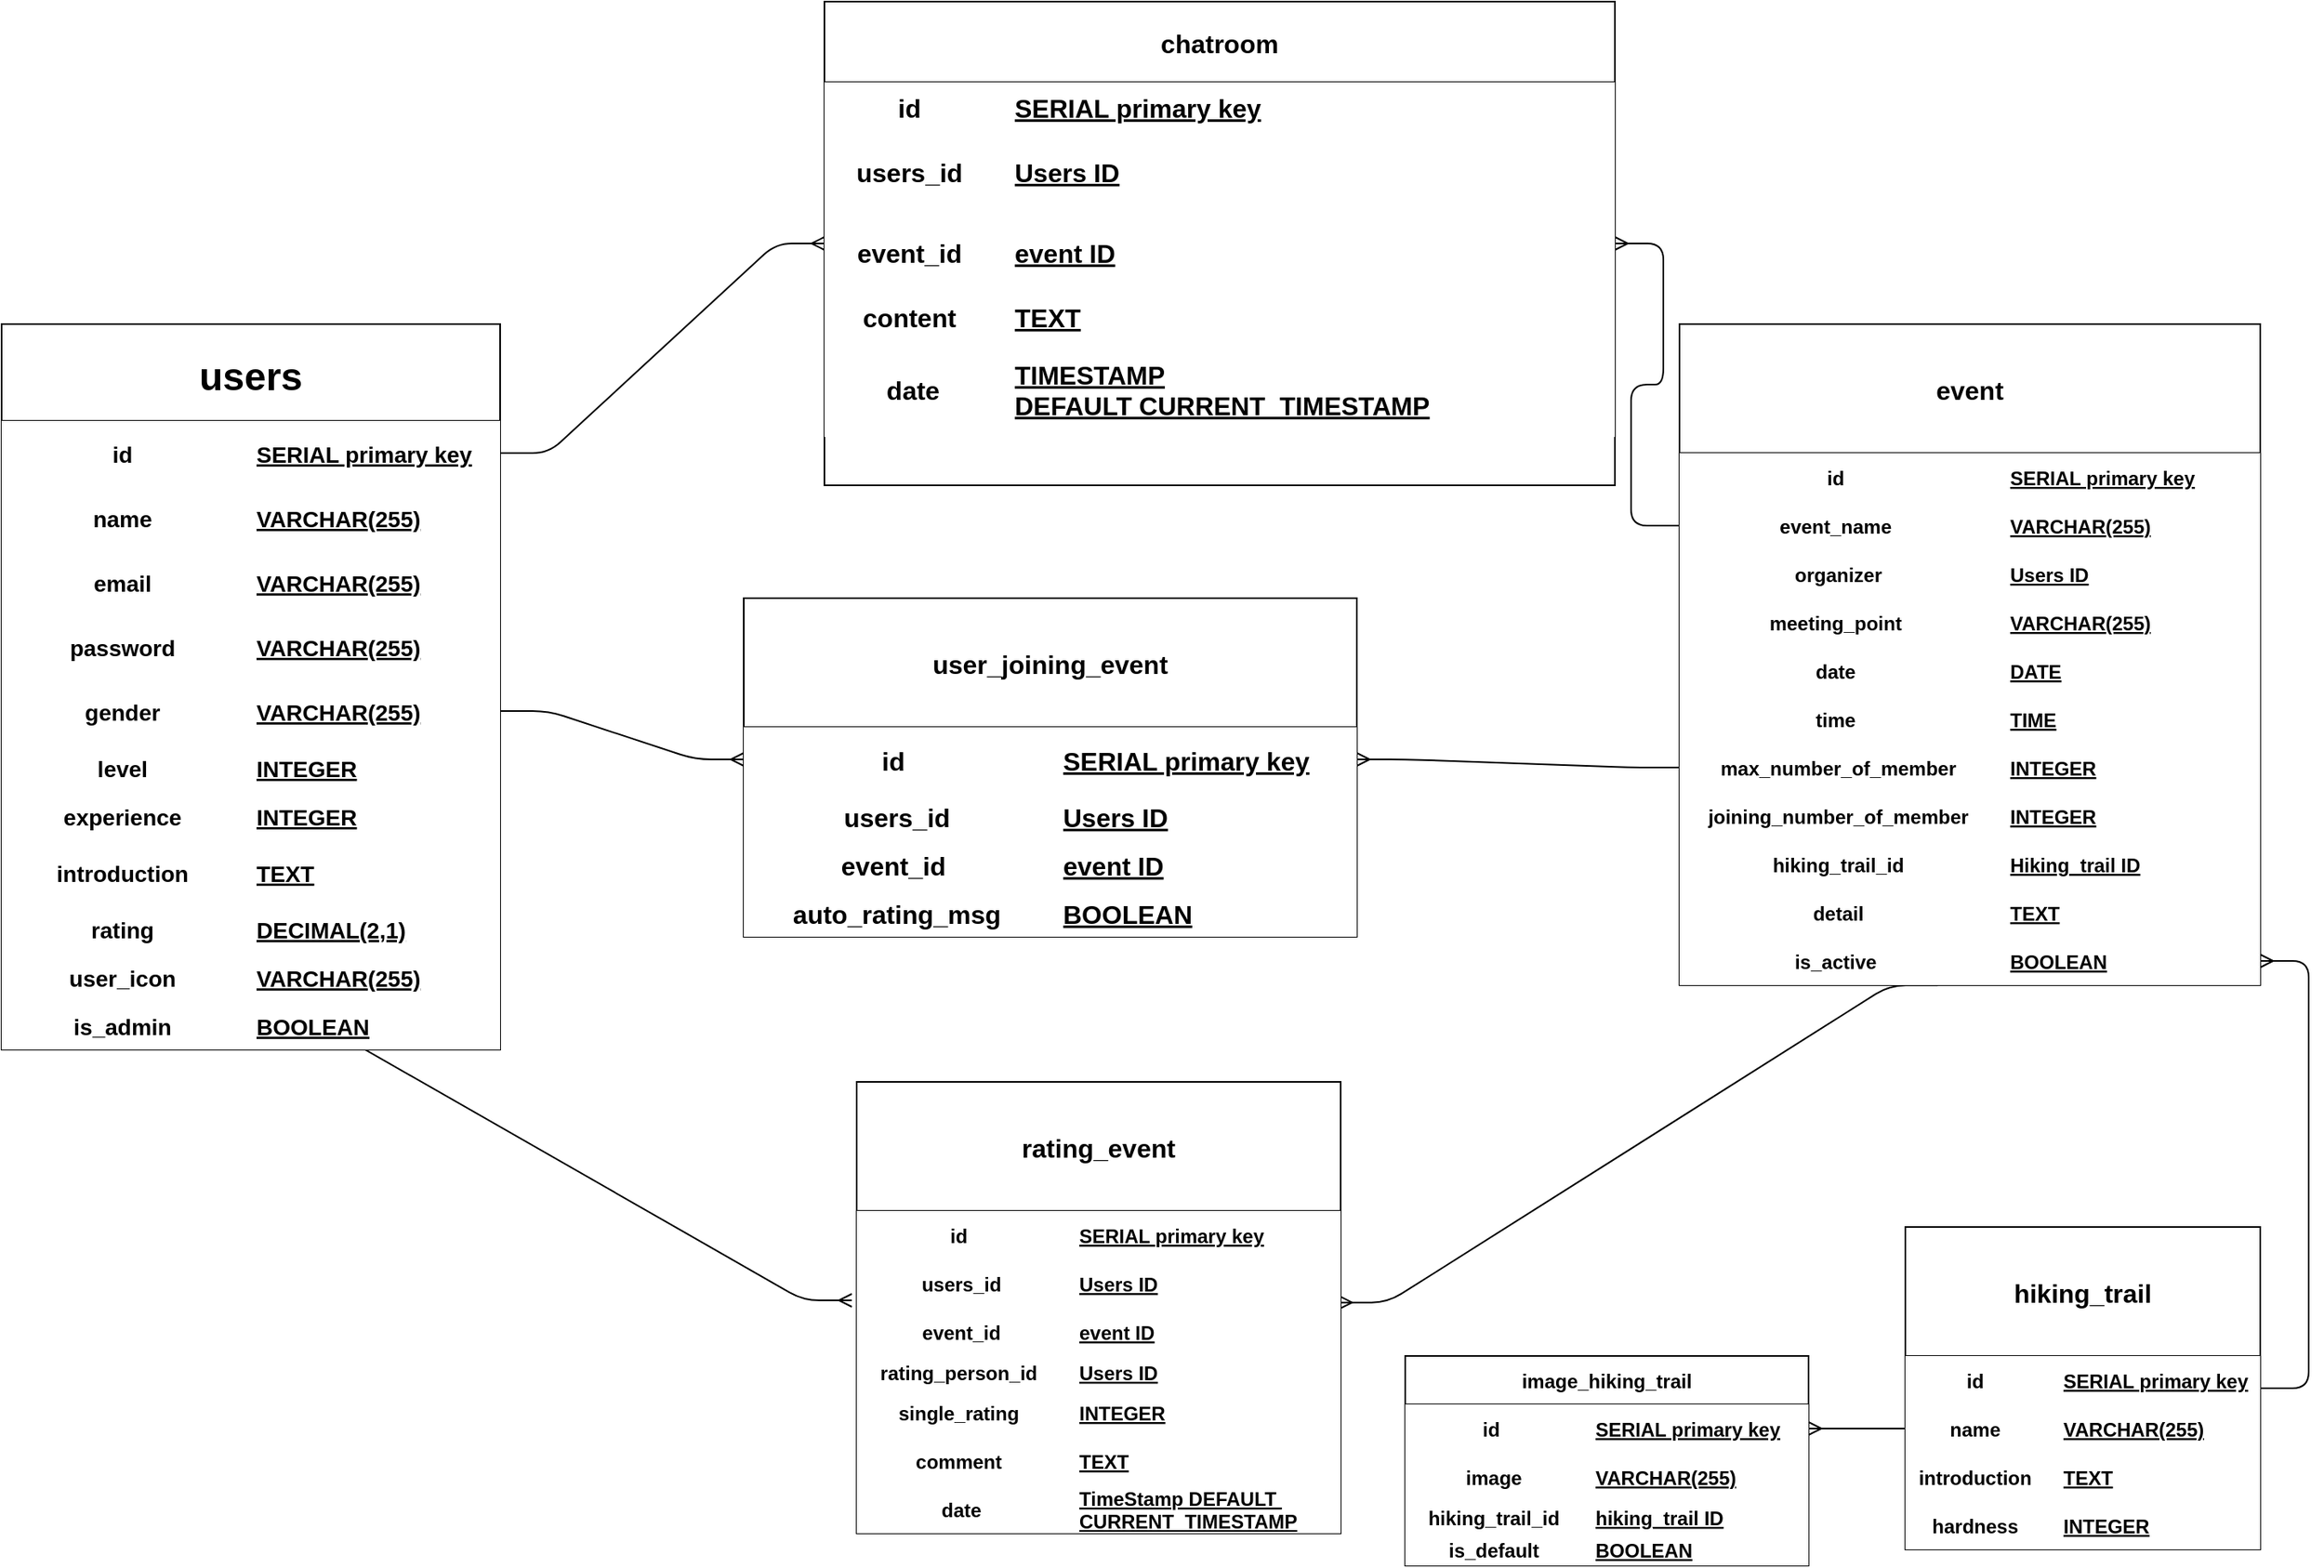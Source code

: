 <mxfile version="14.2.7" type="device"><diagram id="65VvHo6--kCIn4KXoi39" name="Page-1"><mxGraphModel dx="1865" dy="1717" grid="1" gridSize="10" guides="1" tooltips="1" connect="1" arrows="1" fold="1" page="1" pageScale="1" pageWidth="827" pageHeight="1169" math="0" shadow="0"><root><mxCell id="0"/><mxCell id="1" parent="0"/><mxCell id="d0yQMke6JM1EVP33kVht-113" value="" style="edgeStyle=entityRelationEdgeStyle;fontSize=12;html=1;endArrow=ERmany;entryX=0;entryY=0.5;entryDx=0;entryDy=0;" parent="1" source="-zenPWLFXA5SUry6Ur8m-55" target="-zenPWLFXA5SUry6Ur8m-111" edge="1"><mxGeometry width="100" height="100" relative="1" as="geometry"><mxPoint x="-160" y="-700" as="sourcePoint"/><mxPoint x="-130" y="-550" as="targetPoint"/></mxGeometry></mxCell><mxCell id="d0yQMke6JM1EVP33kVht-120" value="" style="edgeStyle=entityRelationEdgeStyle;fontSize=12;html=1;endArrow=ERmany;exitX=0;exitY=0.5;exitDx=0;exitDy=0;entryX=1;entryY=0.5;entryDx=0;entryDy=0;" parent="1" source="-zenPWLFXA5SUry6Ur8m-220" target="-zenPWLFXA5SUry6Ur8m-79" edge="1"><mxGeometry width="100" height="100" relative="1" as="geometry"><mxPoint x="310" y="-1010" as="sourcePoint"/><mxPoint x="370" y="-1010" as="targetPoint"/></mxGeometry></mxCell><mxCell id="d0yQMke6JM1EVP33kVht-121" value="" style="edgeStyle=entityRelationEdgeStyle;fontSize=12;html=1;endArrow=ERmany;entryX=0;entryY=0.5;entryDx=0;entryDy=0;" parent="1" source="-zenPWLFXA5SUry6Ur8m-19" target="-zenPWLFXA5SUry6Ur8m-79" edge="1"><mxGeometry width="100" height="100" relative="1" as="geometry"><mxPoint x="-180" y="-910" as="sourcePoint"/><mxPoint x="-230" y="-936" as="targetPoint"/></mxGeometry></mxCell><mxCell id="d0yQMke6JM1EVP33kVht-123" value="" style="edgeStyle=entityRelationEdgeStyle;fontSize=12;html=1;endArrow=ERmany;entryX=-0.01;entryY=0.85;entryDx=0;entryDy=0;entryPerimeter=0;exitX=0.474;exitY=1.067;exitDx=0;exitDy=0;exitPerimeter=0;" parent="1" source="-zenPWLFXA5SUry6Ur8m-40" target="-zenPWLFXA5SUry6Ur8m-158" edge="1"><mxGeometry width="100" height="100" relative="1" as="geometry"><mxPoint x="-388" y="-520" as="sourcePoint"/><mxPoint x="-380" y="-350" as="targetPoint"/></mxGeometry></mxCell><mxCell id="d0yQMke6JM1EVP33kVht-122" value="" style="edgeStyle=entityRelationEdgeStyle;fontSize=12;html=1;endArrow=ERmany;entryX=0.997;entryY=-0.106;entryDx=0;entryDy=0;entryPerimeter=0;exitX=0.445;exitY=1.003;exitDx=0;exitDy=0;exitPerimeter=0;" parent="1" source="-zenPWLFXA5SUry6Ur8m-241" target="-zenPWLFXA5SUry6Ur8m-161" edge="1"><mxGeometry width="100" height="100" relative="1" as="geometry"><mxPoint x="290" y="-450" as="sourcePoint"/><mxPoint x="440" y="-520" as="targetPoint"/></mxGeometry></mxCell><mxCell id="d0yQMke6JM1EVP33kVht-112" value="" style="edgeStyle=entityRelationEdgeStyle;fontSize=12;html=1;endArrow=ERmany;" parent="1" source="-zenPWLFXA5SUry6Ur8m-253" target="-zenPWLFXA5SUry6Ur8m-111" edge="1"><mxGeometry width="100" height="100" relative="1" as="geometry"><mxPoint x="304" y="-600" as="sourcePoint"/><mxPoint x="250" y="-685" as="targetPoint"/></mxGeometry></mxCell><mxCell id="-zenPWLFXA5SUry6Ur8m-18" value="users" style="shape=table;startSize=60;container=1;collapsible=1;childLayout=tableLayout;fixedRows=1;rowLines=0;fontStyle=1;align=center;resizeLast=1;gradientColor=none;fontSize=24;" parent="1" vertex="1"><mxGeometry x="-730" y="-890" width="309" height="450" as="geometry"/></mxCell><mxCell id="-zenPWLFXA5SUry6Ur8m-19" value="" style="shape=partialRectangle;collapsible=0;dropTarget=0;pointerEvents=0;top=0;left=0;bottom=0;right=0;points=[[0,0.5],[1,0.5]];portConstraint=eastwest;" parent="-zenPWLFXA5SUry6Ur8m-18" vertex="1"><mxGeometry y="60" width="309" height="40" as="geometry"/></mxCell><mxCell id="-zenPWLFXA5SUry6Ur8m-20" value="id" style="shape=partialRectangle;connectable=0;top=0;left=0;bottom=0;right=0;fontStyle=1;overflow=hidden;fontSize=14;" parent="-zenPWLFXA5SUry6Ur8m-19" vertex="1"><mxGeometry width="150.0" height="40" as="geometry"/></mxCell><mxCell id="-zenPWLFXA5SUry6Ur8m-21" value="SERIAL primary key" style="shape=partialRectangle;connectable=0;top=0;left=0;bottom=0;right=0;align=left;spacingLeft=6;fontStyle=5;overflow=hidden;fontSize=14;" parent="-zenPWLFXA5SUry6Ur8m-19" vertex="1"><mxGeometry x="150.0" width="159.0" height="40" as="geometry"/></mxCell><mxCell id="-zenPWLFXA5SUry6Ur8m-22" value="" style="shape=partialRectangle;collapsible=0;dropTarget=0;pointerEvents=0;top=0;left=0;bottom=1;right=0;points=[[0,0.5],[1,0.5]];portConstraint=eastwest;fontSize=14;" parent="-zenPWLFXA5SUry6Ur8m-18" vertex="1"><mxGeometry y="100" width="309" height="40" as="geometry"/></mxCell><mxCell id="-zenPWLFXA5SUry6Ur8m-23" value="name" style="shape=partialRectangle;connectable=0;top=0;left=0;bottom=0;right=0;fontStyle=1;overflow=hidden;fontSize=14;" parent="-zenPWLFXA5SUry6Ur8m-22" vertex="1"><mxGeometry width="150.0" height="40" as="geometry"/></mxCell><mxCell id="-zenPWLFXA5SUry6Ur8m-24" value="VARCHAR(255)" style="shape=partialRectangle;connectable=0;top=0;left=0;bottom=0;right=0;align=left;spacingLeft=6;fontStyle=5;overflow=hidden;fontSize=14;" parent="-zenPWLFXA5SUry6Ur8m-22" vertex="1"><mxGeometry x="150.0" width="159.0" height="40" as="geometry"/></mxCell><mxCell id="-zenPWLFXA5SUry6Ur8m-61" style="shape=partialRectangle;collapsible=0;dropTarget=0;pointerEvents=0;top=0;left=0;bottom=1;right=0;points=[[0,0.5],[1,0.5]];portConstraint=eastwest;fontSize=14;" parent="-zenPWLFXA5SUry6Ur8m-18" vertex="1"><mxGeometry y="140" width="309" height="40" as="geometry"/></mxCell><mxCell id="-zenPWLFXA5SUry6Ur8m-62" value="email" style="shape=partialRectangle;connectable=0;top=0;left=0;bottom=0;right=0;fontStyle=1;overflow=hidden;fontSize=14;" parent="-zenPWLFXA5SUry6Ur8m-61" vertex="1"><mxGeometry width="150.0" height="40" as="geometry"/></mxCell><mxCell id="-zenPWLFXA5SUry6Ur8m-63" value="VARCHAR(255)" style="shape=partialRectangle;connectable=0;top=0;left=0;bottom=0;right=0;align=left;spacingLeft=6;fontStyle=5;overflow=hidden;fontSize=14;" parent="-zenPWLFXA5SUry6Ur8m-61" vertex="1"><mxGeometry x="150.0" width="159.0" height="40" as="geometry"/></mxCell><mxCell id="-zenPWLFXA5SUry6Ur8m-58" style="shape=partialRectangle;collapsible=0;dropTarget=0;pointerEvents=0;top=0;left=0;bottom=1;right=0;points=[[0,0.5],[1,0.5]];portConstraint=eastwest;fontSize=14;" parent="-zenPWLFXA5SUry6Ur8m-18" vertex="1"><mxGeometry y="180" width="309" height="40" as="geometry"/></mxCell><mxCell id="-zenPWLFXA5SUry6Ur8m-59" value="password" style="shape=partialRectangle;connectable=0;top=0;left=0;bottom=0;right=0;fontStyle=1;overflow=hidden;fontSize=14;" parent="-zenPWLFXA5SUry6Ur8m-58" vertex="1"><mxGeometry width="150.0" height="40" as="geometry"/></mxCell><mxCell id="-zenPWLFXA5SUry6Ur8m-60" value="VARCHAR(255)" style="shape=partialRectangle;connectable=0;top=0;left=0;bottom=0;right=0;align=left;spacingLeft=6;fontStyle=5;overflow=hidden;fontSize=14;" parent="-zenPWLFXA5SUry6Ur8m-58" vertex="1"><mxGeometry x="150.0" width="159.0" height="40" as="geometry"/></mxCell><mxCell id="-zenPWLFXA5SUry6Ur8m-55" style="shape=partialRectangle;collapsible=0;dropTarget=0;pointerEvents=0;top=0;left=0;bottom=1;right=0;points=[[0,0.5],[1,0.5]];portConstraint=eastwest;fontSize=14;" parent="-zenPWLFXA5SUry6Ur8m-18" vertex="1"><mxGeometry y="220" width="309" height="40" as="geometry"/></mxCell><mxCell id="-zenPWLFXA5SUry6Ur8m-56" value="gender" style="shape=partialRectangle;connectable=0;top=0;left=0;bottom=0;right=0;fontStyle=1;overflow=hidden;fontSize=14;" parent="-zenPWLFXA5SUry6Ur8m-55" vertex="1"><mxGeometry width="150.0" height="40" as="geometry"/></mxCell><mxCell id="-zenPWLFXA5SUry6Ur8m-57" value="VARCHAR(255)" style="shape=partialRectangle;connectable=0;top=0;left=0;bottom=0;right=0;align=left;spacingLeft=6;fontStyle=5;overflow=hidden;fontSize=14;" parent="-zenPWLFXA5SUry6Ur8m-55" vertex="1"><mxGeometry x="150.0" width="159.0" height="40" as="geometry"/></mxCell><mxCell id="-zenPWLFXA5SUry6Ur8m-52" style="shape=partialRectangle;collapsible=0;dropTarget=0;pointerEvents=0;top=0;left=0;bottom=1;right=0;points=[[0,0.5],[1,0.5]];portConstraint=eastwest;fontSize=14;" parent="-zenPWLFXA5SUry6Ur8m-18" vertex="1"><mxGeometry y="260" width="309" height="30" as="geometry"/></mxCell><mxCell id="-zenPWLFXA5SUry6Ur8m-53" value="level" style="shape=partialRectangle;connectable=0;top=0;left=0;bottom=0;right=0;fontStyle=1;overflow=hidden;fontSize=14;" parent="-zenPWLFXA5SUry6Ur8m-52" vertex="1"><mxGeometry width="150.0" height="30" as="geometry"/></mxCell><mxCell id="-zenPWLFXA5SUry6Ur8m-54" value="INTEGER" style="shape=partialRectangle;connectable=0;top=0;left=0;bottom=0;right=0;align=left;spacingLeft=6;fontStyle=5;overflow=hidden;fontSize=14;" parent="-zenPWLFXA5SUry6Ur8m-52" vertex="1"><mxGeometry x="150.0" width="159.0" height="30" as="geometry"/></mxCell><mxCell id="-zenPWLFXA5SUry6Ur8m-49" style="shape=partialRectangle;collapsible=0;dropTarget=0;pointerEvents=0;top=0;left=0;bottom=1;right=0;points=[[0,0.5],[1,0.5]];portConstraint=eastwest;fontSize=14;" parent="-zenPWLFXA5SUry6Ur8m-18" vertex="1"><mxGeometry y="290" width="309" height="30" as="geometry"/></mxCell><mxCell id="-zenPWLFXA5SUry6Ur8m-50" value="experience" style="shape=partialRectangle;connectable=0;top=0;left=0;bottom=0;right=0;fontStyle=1;overflow=hidden;fontSize=14;" parent="-zenPWLFXA5SUry6Ur8m-49" vertex="1"><mxGeometry width="150.0" height="30" as="geometry"/></mxCell><mxCell id="-zenPWLFXA5SUry6Ur8m-51" value="INTEGER" style="shape=partialRectangle;connectable=0;top=0;left=0;bottom=0;right=0;align=left;spacingLeft=6;fontStyle=5;overflow=hidden;fontSize=14;" parent="-zenPWLFXA5SUry6Ur8m-49" vertex="1"><mxGeometry x="150.0" width="159.0" height="30" as="geometry"/></mxCell><mxCell id="-zenPWLFXA5SUry6Ur8m-46" style="shape=partialRectangle;collapsible=0;dropTarget=0;pointerEvents=0;top=0;left=0;bottom=1;right=0;points=[[0,0.5],[1,0.5]];portConstraint=eastwest;fontSize=14;" parent="-zenPWLFXA5SUry6Ur8m-18" vertex="1"><mxGeometry y="320" width="309" height="40" as="geometry"/></mxCell><mxCell id="-zenPWLFXA5SUry6Ur8m-47" value="introduction" style="shape=partialRectangle;connectable=0;top=0;left=0;bottom=0;right=0;fontStyle=1;overflow=hidden;fontSize=14;" parent="-zenPWLFXA5SUry6Ur8m-46" vertex="1"><mxGeometry width="150.0" height="40" as="geometry"/></mxCell><mxCell id="-zenPWLFXA5SUry6Ur8m-48" value="TEXT" style="shape=partialRectangle;connectable=0;top=0;left=0;bottom=0;right=0;align=left;spacingLeft=6;fontStyle=5;overflow=hidden;fontSize=14;" parent="-zenPWLFXA5SUry6Ur8m-46" vertex="1"><mxGeometry x="150.0" width="159.0" height="40" as="geometry"/></mxCell><mxCell id="-zenPWLFXA5SUry6Ur8m-43" style="shape=partialRectangle;collapsible=0;dropTarget=0;pointerEvents=0;top=0;left=0;bottom=1;right=0;points=[[0,0.5],[1,0.5]];portConstraint=eastwest;fontSize=14;" parent="-zenPWLFXA5SUry6Ur8m-18" vertex="1"><mxGeometry y="360" width="309" height="30" as="geometry"/></mxCell><mxCell id="-zenPWLFXA5SUry6Ur8m-44" value="rating" style="shape=partialRectangle;connectable=0;top=0;left=0;bottom=0;right=0;fontStyle=1;overflow=hidden;fontSize=14;" parent="-zenPWLFXA5SUry6Ur8m-43" vertex="1"><mxGeometry width="150.0" height="30" as="geometry"/></mxCell><mxCell id="-zenPWLFXA5SUry6Ur8m-45" value="DECIMAL(2,1)" style="shape=partialRectangle;connectable=0;top=0;left=0;bottom=0;right=0;align=left;spacingLeft=6;fontStyle=5;overflow=hidden;fontSize=14;" parent="-zenPWLFXA5SUry6Ur8m-43" vertex="1"><mxGeometry x="150.0" width="159.0" height="30" as="geometry"/></mxCell><mxCell id="-zenPWLFXA5SUry6Ur8m-40" style="shape=partialRectangle;collapsible=0;dropTarget=0;pointerEvents=0;top=0;left=0;bottom=1;right=0;points=[[0,0.5],[1,0.5]];portConstraint=eastwest;fontSize=14;" parent="-zenPWLFXA5SUry6Ur8m-18" vertex="1"><mxGeometry y="390" width="309" height="30" as="geometry"/></mxCell><mxCell id="-zenPWLFXA5SUry6Ur8m-41" value="user_icon" style="shape=partialRectangle;connectable=0;top=0;left=0;bottom=0;right=0;fontStyle=1;overflow=hidden;fontSize=14;" parent="-zenPWLFXA5SUry6Ur8m-40" vertex="1"><mxGeometry width="150.0" height="30" as="geometry"/></mxCell><mxCell id="-zenPWLFXA5SUry6Ur8m-42" value="VARCHAR(255)" style="shape=partialRectangle;connectable=0;top=0;left=0;bottom=0;right=0;align=left;spacingLeft=6;fontStyle=5;overflow=hidden;fontSize=14;" parent="-zenPWLFXA5SUry6Ur8m-40" vertex="1"><mxGeometry x="150.0" width="159.0" height="30" as="geometry"/></mxCell><mxCell id="eT_A-ZNSrXcvtwhWR4jD-4" style="shape=partialRectangle;collapsible=0;dropTarget=0;pointerEvents=0;top=0;left=0;bottom=1;right=0;points=[[0,0.5],[1,0.5]];portConstraint=eastwest;fontSize=14;" parent="-zenPWLFXA5SUry6Ur8m-18" vertex="1"><mxGeometry y="420" width="309" height="30" as="geometry"/></mxCell><mxCell id="eT_A-ZNSrXcvtwhWR4jD-5" value="is_admin" style="shape=partialRectangle;connectable=0;top=0;left=0;bottom=0;right=0;fontStyle=1;overflow=hidden;fontSize=14;" parent="eT_A-ZNSrXcvtwhWR4jD-4" vertex="1"><mxGeometry width="150.0" height="30" as="geometry"/></mxCell><mxCell id="eT_A-ZNSrXcvtwhWR4jD-6" value="BOOLEAN" style="shape=partialRectangle;connectable=0;top=0;left=0;bottom=0;right=0;align=left;spacingLeft=6;fontStyle=5;overflow=hidden;fontSize=14;" parent="eT_A-ZNSrXcvtwhWR4jD-4" vertex="1"><mxGeometry x="150.0" width="159.0" height="30" as="geometry"/></mxCell><mxCell id="-zenPWLFXA5SUry6Ur8m-79" value="chatroom" style="shape=table;startSize=50;container=1;collapsible=1;childLayout=tableLayout;fixedRows=1;rowLines=0;fontStyle=1;align=center;resizeLast=1;strokeColor=#000000;gradientColor=none;fontSize=16;" parent="1" vertex="1"><mxGeometry x="-220" y="-1090" width="490" height="300" as="geometry"/></mxCell><mxCell id="-zenPWLFXA5SUry6Ur8m-80" value="" style="shape=partialRectangle;collapsible=0;dropTarget=0;pointerEvents=0;top=0;left=0;bottom=0;right=0;points=[[0,0.5],[1,0.5]];portConstraint=eastwest;fontSize=16;" parent="-zenPWLFXA5SUry6Ur8m-79" vertex="1"><mxGeometry y="50" width="490" height="30" as="geometry"/></mxCell><mxCell id="-zenPWLFXA5SUry6Ur8m-81" value="id " style="shape=partialRectangle;connectable=0;top=0;left=0;bottom=0;right=0;fontStyle=1;overflow=hidden;fontSize=16;" parent="-zenPWLFXA5SUry6Ur8m-80" vertex="1"><mxGeometry width="110" height="30" as="geometry"/></mxCell><mxCell id="-zenPWLFXA5SUry6Ur8m-82" value="SERIAL primary key" style="shape=partialRectangle;connectable=0;top=0;left=0;bottom=0;right=0;align=left;spacingLeft=6;fontStyle=5;overflow=hidden;fontSize=16;" parent="-zenPWLFXA5SUry6Ur8m-80" vertex="1"><mxGeometry x="110" width="380" height="30" as="geometry"/></mxCell><mxCell id="-zenPWLFXA5SUry6Ur8m-98" style="shape=partialRectangle;collapsible=0;dropTarget=0;pointerEvents=0;top=0;left=0;bottom=0;right=0;points=[[0,0.5],[1,0.5]];portConstraint=eastwest;fontSize=16;" parent="-zenPWLFXA5SUry6Ur8m-79" vertex="1"><mxGeometry y="80" width="490" height="50" as="geometry"/></mxCell><mxCell id="-zenPWLFXA5SUry6Ur8m-99" value="users_id " style="shape=partialRectangle;connectable=0;top=0;left=0;bottom=0;right=0;fontStyle=1;overflow=hidden;fontSize=16;" parent="-zenPWLFXA5SUry6Ur8m-98" vertex="1"><mxGeometry width="110" height="50" as="geometry"/></mxCell><mxCell id="-zenPWLFXA5SUry6Ur8m-100" value="Users ID" style="shape=partialRectangle;connectable=0;top=0;left=0;bottom=0;right=0;align=left;spacingLeft=6;fontStyle=5;overflow=hidden;fontSize=16;" parent="-zenPWLFXA5SUry6Ur8m-98" vertex="1"><mxGeometry x="110" width="380" height="50" as="geometry"/></mxCell><mxCell id="-zenPWLFXA5SUry6Ur8m-101" style="shape=partialRectangle;collapsible=0;dropTarget=0;pointerEvents=0;top=0;left=0;bottom=0;right=0;points=[[0,0.5],[1,0.5]];portConstraint=eastwest;fontSize=16;" parent="-zenPWLFXA5SUry6Ur8m-79" vertex="1"><mxGeometry y="130" width="490" height="50" as="geometry"/></mxCell><mxCell id="-zenPWLFXA5SUry6Ur8m-102" value="event_id " style="shape=partialRectangle;connectable=0;top=0;left=0;bottom=0;right=0;fontStyle=1;overflow=hidden;fontSize=16;" parent="-zenPWLFXA5SUry6Ur8m-101" vertex="1"><mxGeometry width="110" height="50" as="geometry"/></mxCell><mxCell id="-zenPWLFXA5SUry6Ur8m-103" value="event ID" style="shape=partialRectangle;connectable=0;top=0;left=0;bottom=0;right=0;align=left;spacingLeft=6;fontStyle=5;overflow=hidden;fontSize=16;" parent="-zenPWLFXA5SUry6Ur8m-101" vertex="1"><mxGeometry x="110" width="380" height="50" as="geometry"/></mxCell><mxCell id="-zenPWLFXA5SUry6Ur8m-104" style="shape=partialRectangle;collapsible=0;dropTarget=0;pointerEvents=0;top=0;left=0;bottom=0;right=0;points=[[0,0.5],[1,0.5]];portConstraint=eastwest;fontSize=16;" parent="-zenPWLFXA5SUry6Ur8m-79" vertex="1"><mxGeometry y="180" width="490" height="30" as="geometry"/></mxCell><mxCell id="-zenPWLFXA5SUry6Ur8m-105" value="content " style="shape=partialRectangle;connectable=0;top=0;left=0;bottom=0;right=0;fontStyle=1;overflow=hidden;fontSize=16;" parent="-zenPWLFXA5SUry6Ur8m-104" vertex="1"><mxGeometry width="110" height="30" as="geometry"/></mxCell><mxCell id="-zenPWLFXA5SUry6Ur8m-106" value="TEXT" style="shape=partialRectangle;connectable=0;top=0;left=0;bottom=0;right=0;align=left;spacingLeft=6;fontStyle=5;overflow=hidden;fontSize=16;" parent="-zenPWLFXA5SUry6Ur8m-104" vertex="1"><mxGeometry x="110" width="380" height="30" as="geometry"/></mxCell><mxCell id="nOAawaIUxMEA13WSfEcB-1" style="shape=partialRectangle;collapsible=0;dropTarget=0;pointerEvents=0;top=0;left=0;bottom=0;right=0;points=[[0,0.5],[1,0.5]];portConstraint=eastwest;fontSize=16;" vertex="1" parent="-zenPWLFXA5SUry6Ur8m-79"><mxGeometry y="210" width="490" height="60" as="geometry"/></mxCell><mxCell id="nOAawaIUxMEA13WSfEcB-2" value="date" style="shape=partialRectangle;connectable=0;top=0;left=0;bottom=0;right=0;fontStyle=1;overflow=hidden;fontSize=16;" vertex="1" parent="nOAawaIUxMEA13WSfEcB-1"><mxGeometry width="110" height="60" as="geometry"/></mxCell><mxCell id="nOAawaIUxMEA13WSfEcB-3" value="TIMESTAMP &#10;DEFAULT CURRENT_TIMESTAMP" style="shape=partialRectangle;connectable=0;top=0;left=0;bottom=0;right=0;align=left;spacingLeft=6;fontStyle=5;overflow=hidden;fontSize=16;" vertex="1" parent="nOAawaIUxMEA13WSfEcB-1"><mxGeometry x="110" width="380" height="60" as="geometry"/></mxCell><mxCell id="-zenPWLFXA5SUry6Ur8m-110" value="user_joining_event" style="shape=table;startSize=80;container=1;collapsible=1;childLayout=tableLayout;fixedRows=1;rowLines=0;fontStyle=1;align=center;resizeLast=1;strokeColor=#000000;gradientColor=none;fontSize=16;" parent="1" vertex="1"><mxGeometry x="-270" y="-720" width="380" height="210" as="geometry"/></mxCell><mxCell id="-zenPWLFXA5SUry6Ur8m-111" value="" style="shape=partialRectangle;collapsible=0;dropTarget=0;pointerEvents=0;top=0;left=0;bottom=0;right=0;points=[[0,0.5],[1,0.5]];portConstraint=eastwest;fontSize=16;" parent="-zenPWLFXA5SUry6Ur8m-110" vertex="1"><mxGeometry y="80" width="380" height="40" as="geometry"/></mxCell><mxCell id="-zenPWLFXA5SUry6Ur8m-112" value="id " style="shape=partialRectangle;connectable=0;top=0;left=0;bottom=0;right=0;fontStyle=1;overflow=hidden;fontSize=16;" parent="-zenPWLFXA5SUry6Ur8m-111" vertex="1"><mxGeometry width="190" height="40" as="geometry"/></mxCell><mxCell id="-zenPWLFXA5SUry6Ur8m-113" value="SERIAL primary key" style="shape=partialRectangle;connectable=0;top=0;left=0;bottom=0;right=0;align=left;spacingLeft=6;fontStyle=5;overflow=hidden;fontSize=16;" parent="-zenPWLFXA5SUry6Ur8m-111" vertex="1"><mxGeometry x="190" width="190" height="40" as="geometry"/></mxCell><mxCell id="-zenPWLFXA5SUry6Ur8m-129" style="shape=partialRectangle;collapsible=0;dropTarget=0;pointerEvents=0;top=0;left=0;bottom=0;right=0;points=[[0,0.5],[1,0.5]];portConstraint=eastwest;fontSize=16;" parent="-zenPWLFXA5SUry6Ur8m-110" vertex="1"><mxGeometry y="120" width="380" height="30" as="geometry"/></mxCell><mxCell id="-zenPWLFXA5SUry6Ur8m-130" value="users_id" style="shape=partialRectangle;connectable=0;top=0;left=0;bottom=0;right=0;fontStyle=1;overflow=hidden;fontSize=16;" parent="-zenPWLFXA5SUry6Ur8m-129" vertex="1"><mxGeometry width="190" height="30" as="geometry"/></mxCell><mxCell id="-zenPWLFXA5SUry6Ur8m-131" value="Users ID" style="shape=partialRectangle;connectable=0;top=0;left=0;bottom=0;right=0;align=left;spacingLeft=6;fontStyle=5;overflow=hidden;fontSize=16;" parent="-zenPWLFXA5SUry6Ur8m-129" vertex="1"><mxGeometry x="190" width="190" height="30" as="geometry"/></mxCell><mxCell id="-zenPWLFXA5SUry6Ur8m-132" style="shape=partialRectangle;collapsible=0;dropTarget=0;pointerEvents=0;top=0;left=0;bottom=0;right=0;points=[[0,0.5],[1,0.5]];portConstraint=eastwest;fontSize=16;" parent="-zenPWLFXA5SUry6Ur8m-110" vertex="1"><mxGeometry y="150" width="380" height="30" as="geometry"/></mxCell><mxCell id="-zenPWLFXA5SUry6Ur8m-133" value="event_id " style="shape=partialRectangle;connectable=0;top=0;left=0;bottom=0;right=0;fontStyle=1;overflow=hidden;fontSize=16;" parent="-zenPWLFXA5SUry6Ur8m-132" vertex="1"><mxGeometry width="190" height="30" as="geometry"/></mxCell><mxCell id="-zenPWLFXA5SUry6Ur8m-134" value="event ID" style="shape=partialRectangle;connectable=0;top=0;left=0;bottom=0;right=0;align=left;spacingLeft=6;fontStyle=5;overflow=hidden;fontSize=16;" parent="-zenPWLFXA5SUry6Ur8m-132" vertex="1"><mxGeometry x="190" width="190" height="30" as="geometry"/></mxCell><mxCell id="W8MikCeuZX580ekkMF8j-58" style="shape=partialRectangle;collapsible=0;dropTarget=0;pointerEvents=0;top=0;left=0;bottom=0;right=0;points=[[0,0.5],[1,0.5]];portConstraint=eastwest;fontSize=16;" parent="-zenPWLFXA5SUry6Ur8m-110" vertex="1"><mxGeometry y="180" width="380" height="30" as="geometry"/></mxCell><mxCell id="W8MikCeuZX580ekkMF8j-59" value="auto_rating_msg" style="shape=partialRectangle;connectable=0;top=0;left=0;bottom=0;right=0;fontStyle=1;overflow=hidden;fontSize=16;" parent="W8MikCeuZX580ekkMF8j-58" vertex="1"><mxGeometry width="190" height="30" as="geometry"/></mxCell><mxCell id="W8MikCeuZX580ekkMF8j-60" value="BOOLEAN" style="shape=partialRectangle;connectable=0;top=0;left=0;bottom=0;right=0;align=left;spacingLeft=6;fontStyle=5;overflow=hidden;fontSize=16;" parent="W8MikCeuZX580ekkMF8j-58" vertex="1"><mxGeometry x="190" width="190" height="30" as="geometry"/></mxCell><mxCell id="-zenPWLFXA5SUry6Ur8m-139" value="rating_event" style="shape=table;startSize=80;container=1;collapsible=1;childLayout=tableLayout;fixedRows=1;rowLines=0;fontStyle=1;align=center;resizeLast=1;strokeColor=#000000;gradientColor=none;fontSize=16;" parent="1" vertex="1"><mxGeometry x="-200" y="-420" width="300" height="280" as="geometry"/></mxCell><mxCell id="-zenPWLFXA5SUry6Ur8m-143" value="" style="shape=partialRectangle;collapsible=0;dropTarget=0;pointerEvents=0;top=0;left=0;bottom=1;right=0;points=[[0,0.5],[1,0.5]];portConstraint=eastwest;" parent="-zenPWLFXA5SUry6Ur8m-139" vertex="1"><mxGeometry y="80" width="300" height="30" as="geometry"/></mxCell><mxCell id="-zenPWLFXA5SUry6Ur8m-144" value="id " style="shape=partialRectangle;connectable=0;top=0;left=0;bottom=0;right=0;fontStyle=1;overflow=hidden;" parent="-zenPWLFXA5SUry6Ur8m-143" vertex="1"><mxGeometry width="130" height="30" as="geometry"/></mxCell><mxCell id="-zenPWLFXA5SUry6Ur8m-145" value="SERIAL primary key" style="shape=partialRectangle;connectable=0;top=0;left=0;bottom=0;right=0;align=left;spacingLeft=6;fontStyle=5;overflow=hidden;" parent="-zenPWLFXA5SUry6Ur8m-143" vertex="1"><mxGeometry x="130" width="170" height="30" as="geometry"/></mxCell><mxCell id="-zenPWLFXA5SUry6Ur8m-158" style="shape=partialRectangle;collapsible=0;dropTarget=0;pointerEvents=0;top=0;left=0;bottom=1;right=0;points=[[0,0.5],[1,0.5]];portConstraint=eastwest;" parent="-zenPWLFXA5SUry6Ur8m-139" vertex="1"><mxGeometry y="110" width="300" height="30" as="geometry"/></mxCell><mxCell id="-zenPWLFXA5SUry6Ur8m-159" value="users_id" style="shape=partialRectangle;connectable=0;top=0;left=0;bottom=0;right=0;fontStyle=1;overflow=hidden;" parent="-zenPWLFXA5SUry6Ur8m-158" vertex="1"><mxGeometry width="130" height="30" as="geometry"/></mxCell><mxCell id="-zenPWLFXA5SUry6Ur8m-160" value="Users ID" style="shape=partialRectangle;connectable=0;top=0;left=0;bottom=0;right=0;align=left;spacingLeft=6;fontStyle=5;overflow=hidden;" parent="-zenPWLFXA5SUry6Ur8m-158" vertex="1"><mxGeometry x="130" width="170" height="30" as="geometry"/></mxCell><mxCell id="-zenPWLFXA5SUry6Ur8m-161" style="shape=partialRectangle;collapsible=0;dropTarget=0;pointerEvents=0;top=0;left=0;bottom=1;right=0;points=[[0,0.5],[1,0.5]];portConstraint=eastwest;" parent="-zenPWLFXA5SUry6Ur8m-139" vertex="1"><mxGeometry y="140" width="300" height="30" as="geometry"/></mxCell><mxCell id="-zenPWLFXA5SUry6Ur8m-162" value="event_id" style="shape=partialRectangle;connectable=0;top=0;left=0;bottom=0;right=0;fontStyle=1;overflow=hidden;" parent="-zenPWLFXA5SUry6Ur8m-161" vertex="1"><mxGeometry width="130" height="30" as="geometry"/></mxCell><mxCell id="-zenPWLFXA5SUry6Ur8m-163" value="event ID" style="shape=partialRectangle;connectable=0;top=0;left=0;bottom=0;right=0;align=left;spacingLeft=6;fontStyle=5;overflow=hidden;" parent="-zenPWLFXA5SUry6Ur8m-161" vertex="1"><mxGeometry x="130" width="170" height="30" as="geometry"/></mxCell><mxCell id="-zenPWLFXA5SUry6Ur8m-164" style="shape=partialRectangle;collapsible=0;dropTarget=0;pointerEvents=0;top=0;left=0;bottom=1;right=0;points=[[0,0.5],[1,0.5]];portConstraint=eastwest;" parent="-zenPWLFXA5SUry6Ur8m-139" vertex="1"><mxGeometry y="170" width="300" height="20" as="geometry"/></mxCell><mxCell id="-zenPWLFXA5SUry6Ur8m-165" value="rating_person_id " style="shape=partialRectangle;connectable=0;top=0;left=0;bottom=0;right=0;fontStyle=1;overflow=hidden;" parent="-zenPWLFXA5SUry6Ur8m-164" vertex="1"><mxGeometry width="130" height="20" as="geometry"/></mxCell><mxCell id="-zenPWLFXA5SUry6Ur8m-166" value="Users ID" style="shape=partialRectangle;connectable=0;top=0;left=0;bottom=0;right=0;align=left;spacingLeft=6;fontStyle=5;overflow=hidden;" parent="-zenPWLFXA5SUry6Ur8m-164" vertex="1"><mxGeometry x="130" width="170" height="20" as="geometry"/></mxCell><mxCell id="-zenPWLFXA5SUry6Ur8m-176" style="shape=partialRectangle;collapsible=0;dropTarget=0;pointerEvents=0;top=0;left=0;bottom=1;right=0;points=[[0,0.5],[1,0.5]];portConstraint=eastwest;" parent="-zenPWLFXA5SUry6Ur8m-139" vertex="1"><mxGeometry y="190" width="300" height="30" as="geometry"/></mxCell><mxCell id="-zenPWLFXA5SUry6Ur8m-177" value="single_rating " style="shape=partialRectangle;connectable=0;top=0;left=0;bottom=0;right=0;fontStyle=1;overflow=hidden;" parent="-zenPWLFXA5SUry6Ur8m-176" vertex="1"><mxGeometry width="130" height="30" as="geometry"/></mxCell><mxCell id="-zenPWLFXA5SUry6Ur8m-178" value="INTEGER" style="shape=partialRectangle;connectable=0;top=0;left=0;bottom=0;right=0;align=left;spacingLeft=6;fontStyle=5;overflow=hidden;" parent="-zenPWLFXA5SUry6Ur8m-176" vertex="1"><mxGeometry x="130" width="170" height="30" as="geometry"/></mxCell><mxCell id="-zenPWLFXA5SUry6Ur8m-173" style="shape=partialRectangle;collapsible=0;dropTarget=0;pointerEvents=0;top=0;left=0;bottom=1;right=0;points=[[0,0.5],[1,0.5]];portConstraint=eastwest;" parent="-zenPWLFXA5SUry6Ur8m-139" vertex="1"><mxGeometry y="220" width="300" height="30" as="geometry"/></mxCell><mxCell id="-zenPWLFXA5SUry6Ur8m-174" value="comment " style="shape=partialRectangle;connectable=0;top=0;left=0;bottom=0;right=0;fontStyle=1;overflow=hidden;" parent="-zenPWLFXA5SUry6Ur8m-173" vertex="1"><mxGeometry width="130" height="30" as="geometry"/></mxCell><mxCell id="-zenPWLFXA5SUry6Ur8m-175" value="TEXT" style="shape=partialRectangle;connectable=0;top=0;left=0;bottom=0;right=0;align=left;spacingLeft=6;fontStyle=5;overflow=hidden;" parent="-zenPWLFXA5SUry6Ur8m-173" vertex="1"><mxGeometry x="130" width="170" height="30" as="geometry"/></mxCell><mxCell id="61T6ts-IJY7HtGbAiDLm-1" style="shape=partialRectangle;collapsible=0;dropTarget=0;pointerEvents=0;top=0;left=0;bottom=1;right=0;points=[[0,0.5],[1,0.5]];portConstraint=eastwest;" parent="-zenPWLFXA5SUry6Ur8m-139" vertex="1"><mxGeometry y="250" width="300" height="30" as="geometry"/></mxCell><mxCell id="61T6ts-IJY7HtGbAiDLm-2" value="date" style="shape=partialRectangle;connectable=0;top=0;left=0;bottom=0;right=0;fontStyle=1;overflow=hidden;" parent="61T6ts-IJY7HtGbAiDLm-1" vertex="1"><mxGeometry width="130" height="30" as="geometry"/></mxCell><mxCell id="61T6ts-IJY7HtGbAiDLm-3" value="TimeStamp DEFAULT &#10;CURRENT_TIMESTAMP" style="shape=partialRectangle;connectable=0;top=0;left=0;bottom=0;right=0;align=left;spacingLeft=6;fontStyle=5;overflow=hidden;" parent="61T6ts-IJY7HtGbAiDLm-1" vertex="1"><mxGeometry x="130" width="170" height="30" as="geometry"/></mxCell><mxCell id="-zenPWLFXA5SUry6Ur8m-179" value="hiking_trail" style="shape=table;startSize=80;container=1;collapsible=1;childLayout=tableLayout;fixedRows=1;rowLines=0;fontStyle=1;align=center;resizeLast=1;strokeColor=#000000;gradientColor=none;fontSize=16;" parent="1" vertex="1"><mxGeometry x="450" y="-330" width="220" height="200" as="geometry"/></mxCell><mxCell id="-zenPWLFXA5SUry6Ur8m-180" value="" style="shape=partialRectangle;collapsible=0;dropTarget=0;pointerEvents=0;top=0;left=0;bottom=0;right=0;points=[[0,0.5],[1,0.5]];portConstraint=eastwest;" parent="-zenPWLFXA5SUry6Ur8m-179" vertex="1"><mxGeometry y="80" width="220" height="30" as="geometry"/></mxCell><mxCell id="-zenPWLFXA5SUry6Ur8m-181" value="id " style="shape=partialRectangle;connectable=0;top=0;left=0;bottom=0;right=0;fontStyle=1;overflow=hidden;" parent="-zenPWLFXA5SUry6Ur8m-180" vertex="1"><mxGeometry width="90" height="30" as="geometry"/></mxCell><mxCell id="-zenPWLFXA5SUry6Ur8m-182" value="SERIAL primary key" style="shape=partialRectangle;connectable=0;top=0;left=0;bottom=0;right=0;align=left;spacingLeft=6;fontStyle=5;overflow=hidden;" parent="-zenPWLFXA5SUry6Ur8m-180" vertex="1"><mxGeometry x="90" width="130" height="30" as="geometry"/></mxCell><mxCell id="-zenPWLFXA5SUry6Ur8m-192" style="shape=partialRectangle;collapsible=0;dropTarget=0;pointerEvents=0;top=0;left=0;bottom=0;right=0;points=[[0,0.5],[1,0.5]];portConstraint=eastwest;" parent="-zenPWLFXA5SUry6Ur8m-179" vertex="1"><mxGeometry y="110" width="220" height="30" as="geometry"/></mxCell><mxCell id="-zenPWLFXA5SUry6Ur8m-193" value="name " style="shape=partialRectangle;connectable=0;top=0;left=0;bottom=0;right=0;fontStyle=1;overflow=hidden;" parent="-zenPWLFXA5SUry6Ur8m-192" vertex="1"><mxGeometry width="90" height="30" as="geometry"/></mxCell><mxCell id="-zenPWLFXA5SUry6Ur8m-194" value="VARCHAR(255)" style="shape=partialRectangle;connectable=0;top=0;left=0;bottom=0;right=0;align=left;spacingLeft=6;fontStyle=5;overflow=hidden;" parent="-zenPWLFXA5SUry6Ur8m-192" vertex="1"><mxGeometry x="90" width="130" height="30" as="geometry"/></mxCell><mxCell id="-zenPWLFXA5SUry6Ur8m-198" style="shape=partialRectangle;collapsible=0;dropTarget=0;pointerEvents=0;top=0;left=0;bottom=0;right=0;points=[[0,0.5],[1,0.5]];portConstraint=eastwest;" parent="-zenPWLFXA5SUry6Ur8m-179" vertex="1"><mxGeometry y="140" width="220" height="30" as="geometry"/></mxCell><mxCell id="-zenPWLFXA5SUry6Ur8m-199" value="introduction " style="shape=partialRectangle;connectable=0;top=0;left=0;bottom=0;right=0;fontStyle=1;overflow=hidden;" parent="-zenPWLFXA5SUry6Ur8m-198" vertex="1"><mxGeometry width="90" height="30" as="geometry"/></mxCell><mxCell id="-zenPWLFXA5SUry6Ur8m-200" value="TEXT" style="shape=partialRectangle;connectable=0;top=0;left=0;bottom=0;right=0;align=left;spacingLeft=6;fontStyle=5;overflow=hidden;" parent="-zenPWLFXA5SUry6Ur8m-198" vertex="1"><mxGeometry x="90" width="130" height="30" as="geometry"/></mxCell><mxCell id="-zenPWLFXA5SUry6Ur8m-204" style="shape=partialRectangle;collapsible=0;dropTarget=0;pointerEvents=0;top=0;left=0;bottom=0;right=0;points=[[0,0.5],[1,0.5]];portConstraint=eastwest;" parent="-zenPWLFXA5SUry6Ur8m-179" vertex="1"><mxGeometry y="170" width="220" height="30" as="geometry"/></mxCell><mxCell id="-zenPWLFXA5SUry6Ur8m-205" value="hardness " style="shape=partialRectangle;connectable=0;top=0;left=0;bottom=0;right=0;fontStyle=1;overflow=hidden;" parent="-zenPWLFXA5SUry6Ur8m-204" vertex="1"><mxGeometry width="90" height="30" as="geometry"/></mxCell><mxCell id="-zenPWLFXA5SUry6Ur8m-206" value="INTEGER" style="shape=partialRectangle;connectable=0;top=0;left=0;bottom=0;right=0;align=left;spacingLeft=6;fontStyle=5;overflow=hidden;" parent="-zenPWLFXA5SUry6Ur8m-204" vertex="1"><mxGeometry x="90" width="130" height="30" as="geometry"/></mxCell><mxCell id="-zenPWLFXA5SUry6Ur8m-207" value="event" style="shape=table;startSize=80;container=1;collapsible=1;childLayout=tableLayout;fixedRows=1;rowLines=0;fontStyle=1;align=center;resizeLast=1;strokeColor=#000000;gradientColor=none;fontSize=16;" parent="1" vertex="1"><mxGeometry x="310" y="-890" width="360" height="410" as="geometry"/></mxCell><mxCell id="-zenPWLFXA5SUry6Ur8m-208" value="" style="shape=partialRectangle;collapsible=0;dropTarget=0;pointerEvents=0;top=0;left=0;bottom=0;right=0;points=[[0,0.5],[1,0.5]];portConstraint=eastwest;" parent="-zenPWLFXA5SUry6Ur8m-207" vertex="1"><mxGeometry y="80" width="360" height="30" as="geometry"/></mxCell><mxCell id="-zenPWLFXA5SUry6Ur8m-209" value="id " style="shape=partialRectangle;connectable=0;top=0;left=0;bottom=0;right=0;fontStyle=1;overflow=hidden;" parent="-zenPWLFXA5SUry6Ur8m-208" vertex="1"><mxGeometry width="197.0" height="30" as="geometry"/></mxCell><mxCell id="-zenPWLFXA5SUry6Ur8m-210" value="SERIAL primary key" style="shape=partialRectangle;connectable=0;top=0;left=0;bottom=0;right=0;align=left;spacingLeft=6;fontStyle=5;overflow=hidden;" parent="-zenPWLFXA5SUry6Ur8m-208" vertex="1"><mxGeometry x="197.0" width="163.0" height="30" as="geometry"/></mxCell><mxCell id="-zenPWLFXA5SUry6Ur8m-220" style="shape=partialRectangle;collapsible=0;dropTarget=0;pointerEvents=0;top=0;left=0;bottom=0;right=0;points=[[0,0.5],[1,0.5]];portConstraint=eastwest;" parent="-zenPWLFXA5SUry6Ur8m-207" vertex="1"><mxGeometry y="110" width="360" height="30" as="geometry"/></mxCell><mxCell id="-zenPWLFXA5SUry6Ur8m-221" value="event_name " style="shape=partialRectangle;connectable=0;top=0;left=0;bottom=0;right=0;fontStyle=1;overflow=hidden;" parent="-zenPWLFXA5SUry6Ur8m-220" vertex="1"><mxGeometry width="197.0" height="30" as="geometry"/></mxCell><mxCell id="-zenPWLFXA5SUry6Ur8m-222" value="VARCHAR(255)" style="shape=partialRectangle;connectable=0;top=0;left=0;bottom=0;right=0;align=left;spacingLeft=6;fontStyle=5;overflow=hidden;" parent="-zenPWLFXA5SUry6Ur8m-220" vertex="1"><mxGeometry x="197.0" width="163.0" height="30" as="geometry"/></mxCell><mxCell id="W8MikCeuZX580ekkMF8j-38" style="shape=partialRectangle;collapsible=0;dropTarget=0;pointerEvents=0;top=0;left=0;bottom=0;right=0;points=[[0,0.5],[1,0.5]];portConstraint=eastwest;" parent="-zenPWLFXA5SUry6Ur8m-207" vertex="1"><mxGeometry y="140" width="360" height="30" as="geometry"/></mxCell><mxCell id="W8MikCeuZX580ekkMF8j-39" value="organizer" style="shape=partialRectangle;connectable=0;top=0;left=0;bottom=0;right=0;fontStyle=1;overflow=hidden;" parent="W8MikCeuZX580ekkMF8j-38" vertex="1"><mxGeometry width="197.0" height="30" as="geometry"/></mxCell><mxCell id="W8MikCeuZX580ekkMF8j-40" value="Users ID" style="shape=partialRectangle;connectable=0;top=0;left=0;bottom=0;right=0;align=left;spacingLeft=6;fontStyle=5;overflow=hidden;" parent="W8MikCeuZX580ekkMF8j-38" vertex="1"><mxGeometry x="197.0" width="163.0" height="30" as="geometry"/></mxCell><mxCell id="-zenPWLFXA5SUry6Ur8m-223" style="shape=partialRectangle;collapsible=0;dropTarget=0;pointerEvents=0;top=0;left=0;bottom=0;right=0;points=[[0,0.5],[1,0.5]];portConstraint=eastwest;" parent="-zenPWLFXA5SUry6Ur8m-207" vertex="1"><mxGeometry y="170" width="360" height="30" as="geometry"/></mxCell><mxCell id="-zenPWLFXA5SUry6Ur8m-224" value="meeting_point " style="shape=partialRectangle;connectable=0;top=0;left=0;bottom=0;right=0;fontStyle=1;overflow=hidden;" parent="-zenPWLFXA5SUry6Ur8m-223" vertex="1"><mxGeometry width="197.0" height="30" as="geometry"/></mxCell><mxCell id="-zenPWLFXA5SUry6Ur8m-225" value="VARCHAR(255)" style="shape=partialRectangle;connectable=0;top=0;left=0;bottom=0;right=0;align=left;spacingLeft=6;fontStyle=5;overflow=hidden;" parent="-zenPWLFXA5SUry6Ur8m-223" vertex="1"><mxGeometry x="197.0" width="163.0" height="30" as="geometry"/></mxCell><mxCell id="-zenPWLFXA5SUry6Ur8m-226" style="shape=partialRectangle;collapsible=0;dropTarget=0;pointerEvents=0;top=0;left=0;bottom=0;right=0;points=[[0,0.5],[1,0.5]];portConstraint=eastwest;" parent="-zenPWLFXA5SUry6Ur8m-207" vertex="1"><mxGeometry y="200" width="360" height="30" as="geometry"/></mxCell><mxCell id="-zenPWLFXA5SUry6Ur8m-227" value="date " style="shape=partialRectangle;connectable=0;top=0;left=0;bottom=0;right=0;fontStyle=1;overflow=hidden;" parent="-zenPWLFXA5SUry6Ur8m-226" vertex="1"><mxGeometry width="197.0" height="30" as="geometry"/></mxCell><mxCell id="-zenPWLFXA5SUry6Ur8m-228" value="DATE" style="shape=partialRectangle;connectable=0;top=0;left=0;bottom=0;right=0;align=left;spacingLeft=6;fontStyle=5;overflow=hidden;" parent="-zenPWLFXA5SUry6Ur8m-226" vertex="1"><mxGeometry x="197.0" width="163.0" height="30" as="geometry"/></mxCell><mxCell id="-zenPWLFXA5SUry6Ur8m-256" style="shape=partialRectangle;collapsible=0;dropTarget=0;pointerEvents=0;top=0;left=0;bottom=0;right=0;points=[[0,0.5],[1,0.5]];portConstraint=eastwest;" parent="-zenPWLFXA5SUry6Ur8m-207" vertex="1"><mxGeometry y="230" width="360" height="30" as="geometry"/></mxCell><mxCell id="-zenPWLFXA5SUry6Ur8m-257" value="time " style="shape=partialRectangle;connectable=0;top=0;left=0;bottom=0;right=0;fontStyle=1;overflow=hidden;" parent="-zenPWLFXA5SUry6Ur8m-256" vertex="1"><mxGeometry width="197.0" height="30" as="geometry"/></mxCell><mxCell id="-zenPWLFXA5SUry6Ur8m-258" value="TIME" style="shape=partialRectangle;connectable=0;top=0;left=0;bottom=0;right=0;align=left;spacingLeft=6;fontStyle=5;overflow=hidden;" parent="-zenPWLFXA5SUry6Ur8m-256" vertex="1"><mxGeometry x="197.0" width="163.0" height="30" as="geometry"/></mxCell><mxCell id="-zenPWLFXA5SUry6Ur8m-253" style="shape=partialRectangle;collapsible=0;dropTarget=0;pointerEvents=0;top=0;left=0;bottom=0;right=0;points=[[0,0.5],[1,0.5]];portConstraint=eastwest;" parent="-zenPWLFXA5SUry6Ur8m-207" vertex="1"><mxGeometry y="260" width="360" height="30" as="geometry"/></mxCell><mxCell id="-zenPWLFXA5SUry6Ur8m-254" value="max_number_of_member" style="shape=partialRectangle;connectable=0;top=0;left=0;bottom=0;right=0;fontStyle=1;overflow=hidden;" parent="-zenPWLFXA5SUry6Ur8m-253" vertex="1"><mxGeometry width="197.0" height="30" as="geometry"/></mxCell><mxCell id="-zenPWLFXA5SUry6Ur8m-255" value="INTEGER" style="shape=partialRectangle;connectable=0;top=0;left=0;bottom=0;right=0;align=left;spacingLeft=6;fontStyle=5;overflow=hidden;" parent="-zenPWLFXA5SUry6Ur8m-253" vertex="1"><mxGeometry x="197.0" width="163.0" height="30" as="geometry"/></mxCell><mxCell id="-zenPWLFXA5SUry6Ur8m-250" style="shape=partialRectangle;collapsible=0;dropTarget=0;pointerEvents=0;top=0;left=0;bottom=0;right=0;points=[[0,0.5],[1,0.5]];portConstraint=eastwest;" parent="-zenPWLFXA5SUry6Ur8m-207" vertex="1"><mxGeometry y="290" width="360" height="30" as="geometry"/></mxCell><mxCell id="-zenPWLFXA5SUry6Ur8m-251" value="joining_number_of_member" style="shape=partialRectangle;connectable=0;top=0;left=0;bottom=0;right=0;fontStyle=1;overflow=hidden;" parent="-zenPWLFXA5SUry6Ur8m-250" vertex="1"><mxGeometry width="197.0" height="30" as="geometry"/></mxCell><mxCell id="-zenPWLFXA5SUry6Ur8m-252" value="INTEGER" style="shape=partialRectangle;connectable=0;top=0;left=0;bottom=0;right=0;align=left;spacingLeft=6;fontStyle=5;overflow=hidden;" parent="-zenPWLFXA5SUry6Ur8m-250" vertex="1"><mxGeometry x="197.0" width="163.0" height="30" as="geometry"/></mxCell><mxCell id="-zenPWLFXA5SUry6Ur8m-247" style="shape=partialRectangle;collapsible=0;dropTarget=0;pointerEvents=0;top=0;left=0;bottom=0;right=0;points=[[0,0.5],[1,0.5]];portConstraint=eastwest;" parent="-zenPWLFXA5SUry6Ur8m-207" vertex="1"><mxGeometry y="320" width="360" height="30" as="geometry"/></mxCell><mxCell id="-zenPWLFXA5SUry6Ur8m-248" value="hiking_trail_id" style="shape=partialRectangle;connectable=0;top=0;left=0;bottom=0;right=0;fontStyle=1;overflow=hidden;" parent="-zenPWLFXA5SUry6Ur8m-247" vertex="1"><mxGeometry width="197.0" height="30" as="geometry"/></mxCell><mxCell id="-zenPWLFXA5SUry6Ur8m-249" value="Hiking_trail ID" style="shape=partialRectangle;connectable=0;top=0;left=0;bottom=0;right=0;align=left;spacingLeft=6;fontStyle=5;overflow=hidden;" parent="-zenPWLFXA5SUry6Ur8m-247" vertex="1"><mxGeometry x="197.0" width="163.0" height="30" as="geometry"/></mxCell><mxCell id="-zenPWLFXA5SUry6Ur8m-244" style="shape=partialRectangle;collapsible=0;dropTarget=0;pointerEvents=0;top=0;left=0;bottom=0;right=0;points=[[0,0.5],[1,0.5]];portConstraint=eastwest;" parent="-zenPWLFXA5SUry6Ur8m-207" vertex="1"><mxGeometry y="350" width="360" height="30" as="geometry"/></mxCell><mxCell id="-zenPWLFXA5SUry6Ur8m-245" value="detail" style="shape=partialRectangle;connectable=0;top=0;left=0;bottom=0;right=0;fontStyle=1;overflow=hidden;" parent="-zenPWLFXA5SUry6Ur8m-244" vertex="1"><mxGeometry width="197.0" height="30" as="geometry"/></mxCell><mxCell id="-zenPWLFXA5SUry6Ur8m-246" value="TEXT" style="shape=partialRectangle;connectable=0;top=0;left=0;bottom=0;right=0;align=left;spacingLeft=6;fontStyle=5;overflow=hidden;" parent="-zenPWLFXA5SUry6Ur8m-244" vertex="1"><mxGeometry x="197.0" width="163.0" height="30" as="geometry"/></mxCell><mxCell id="-zenPWLFXA5SUry6Ur8m-241" style="shape=partialRectangle;collapsible=0;dropTarget=0;pointerEvents=0;top=0;left=0;bottom=0;right=0;points=[[0,0.5],[1,0.5]];portConstraint=eastwest;" parent="-zenPWLFXA5SUry6Ur8m-207" vertex="1"><mxGeometry y="380" width="360" height="30" as="geometry"/></mxCell><mxCell id="-zenPWLFXA5SUry6Ur8m-242" value="is_active " style="shape=partialRectangle;connectable=0;top=0;left=0;bottom=0;right=0;fontStyle=1;overflow=hidden;" parent="-zenPWLFXA5SUry6Ur8m-241" vertex="1"><mxGeometry width="197.0" height="30" as="geometry"/></mxCell><mxCell id="-zenPWLFXA5SUry6Ur8m-243" value="BOOLEAN" style="shape=partialRectangle;connectable=0;top=0;left=0;bottom=0;right=0;align=left;spacingLeft=6;fontStyle=5;overflow=hidden;" parent="-zenPWLFXA5SUry6Ur8m-241" vertex="1"><mxGeometry x="197.0" width="163.0" height="30" as="geometry"/></mxCell><mxCell id="W8MikCeuZX580ekkMF8j-11" value="image_hiking_trail" style="shape=table;startSize=30;container=1;collapsible=1;childLayout=tableLayout;fixedRows=1;rowLines=0;fontStyle=1;align=center;resizeLast=1;" parent="1" vertex="1"><mxGeometry x="140" y="-250" width="250" height="130" as="geometry"/></mxCell><mxCell id="W8MikCeuZX580ekkMF8j-12" value="" style="shape=partialRectangle;collapsible=0;dropTarget=0;pointerEvents=0;top=0;left=0;bottom=0;right=0;points=[[0,0.5],[1,0.5]];portConstraint=eastwest;" parent="W8MikCeuZX580ekkMF8j-11" vertex="1"><mxGeometry y="30" width="250" height="30" as="geometry"/></mxCell><mxCell id="W8MikCeuZX580ekkMF8j-13" value="id " style="shape=partialRectangle;connectable=0;top=0;left=0;bottom=0;right=0;fontStyle=1;overflow=hidden;" parent="W8MikCeuZX580ekkMF8j-12" vertex="1"><mxGeometry width="110" height="30" as="geometry"/></mxCell><mxCell id="W8MikCeuZX580ekkMF8j-14" value="SERIAL primary key" style="shape=partialRectangle;connectable=0;top=0;left=0;bottom=0;right=0;align=left;spacingLeft=6;fontStyle=5;overflow=hidden;" parent="W8MikCeuZX580ekkMF8j-12" vertex="1"><mxGeometry x="110" width="140" height="30" as="geometry"/></mxCell><mxCell id="W8MikCeuZX580ekkMF8j-24" style="shape=partialRectangle;collapsible=0;dropTarget=0;pointerEvents=0;top=0;left=0;bottom=0;right=0;points=[[0,0.5],[1,0.5]];portConstraint=eastwest;" parent="W8MikCeuZX580ekkMF8j-11" vertex="1"><mxGeometry y="60" width="250" height="30" as="geometry"/></mxCell><mxCell id="W8MikCeuZX580ekkMF8j-25" value="image" style="shape=partialRectangle;connectable=0;top=0;left=0;bottom=0;right=0;fontStyle=1;overflow=hidden;" parent="W8MikCeuZX580ekkMF8j-24" vertex="1"><mxGeometry width="110" height="30" as="geometry"/></mxCell><mxCell id="W8MikCeuZX580ekkMF8j-26" value="VARCHAR(255)" style="shape=partialRectangle;connectable=0;top=0;left=0;bottom=0;right=0;align=left;spacingLeft=6;fontStyle=5;overflow=hidden;" parent="W8MikCeuZX580ekkMF8j-24" vertex="1"><mxGeometry x="110" width="140" height="30" as="geometry"/></mxCell><mxCell id="W8MikCeuZX580ekkMF8j-41" style="shape=partialRectangle;collapsible=0;dropTarget=0;pointerEvents=0;top=0;left=0;bottom=0;right=0;points=[[0,0.5],[1,0.5]];portConstraint=eastwest;" parent="W8MikCeuZX580ekkMF8j-11" vertex="1"><mxGeometry y="90" width="250" height="20" as="geometry"/></mxCell><mxCell id="W8MikCeuZX580ekkMF8j-42" value="hiking_trail_id" style="shape=partialRectangle;connectable=0;top=0;left=0;bottom=0;right=0;fontStyle=1;overflow=hidden;" parent="W8MikCeuZX580ekkMF8j-41" vertex="1"><mxGeometry width="110" height="20" as="geometry"/></mxCell><mxCell id="W8MikCeuZX580ekkMF8j-43" value="hiking_trail ID" style="shape=partialRectangle;connectable=0;top=0;left=0;bottom=0;right=0;align=left;spacingLeft=6;fontStyle=5;overflow=hidden;" parent="W8MikCeuZX580ekkMF8j-41" vertex="1"><mxGeometry x="110" width="140" height="20" as="geometry"/></mxCell><mxCell id="W8MikCeuZX580ekkMF8j-55" style="shape=partialRectangle;collapsible=0;dropTarget=0;pointerEvents=0;top=0;left=0;bottom=0;right=0;points=[[0,0.5],[1,0.5]];portConstraint=eastwest;" parent="W8MikCeuZX580ekkMF8j-11" vertex="1"><mxGeometry y="110" width="250" height="20" as="geometry"/></mxCell><mxCell id="W8MikCeuZX580ekkMF8j-56" value="is_default" style="shape=partialRectangle;connectable=0;top=0;left=0;bottom=0;right=0;fontStyle=1;overflow=hidden;" parent="W8MikCeuZX580ekkMF8j-55" vertex="1"><mxGeometry width="110" height="20" as="geometry"/></mxCell><mxCell id="W8MikCeuZX580ekkMF8j-57" value="BOOLEAN" style="shape=partialRectangle;connectable=0;top=0;left=0;bottom=0;right=0;align=left;spacingLeft=6;fontStyle=5;overflow=hidden;" parent="W8MikCeuZX580ekkMF8j-55" vertex="1"><mxGeometry x="110" width="140" height="20" as="geometry"/></mxCell><mxCell id="W8MikCeuZX580ekkMF8j-34" value="" style="edgeStyle=entityRelationEdgeStyle;fontSize=12;html=1;endArrow=ERmany;exitX=0;exitY=0.5;exitDx=0;exitDy=0;" parent="1" source="-zenPWLFXA5SUry6Ur8m-192" target="W8MikCeuZX580ekkMF8j-12" edge="1"><mxGeometry width="100" height="100" relative="1" as="geometry"><mxPoint x="380" y="-350" as="sourcePoint"/><mxPoint x="270" y="110" as="targetPoint"/></mxGeometry></mxCell><mxCell id="W8MikCeuZX580ekkMF8j-45" value="" style="edgeStyle=entityRelationEdgeStyle;fontSize=12;html=1;endArrow=ERmany;exitX=1;exitY=0.5;exitDx=0;exitDy=0;" parent="1" source="-zenPWLFXA5SUry6Ur8m-179" target="-zenPWLFXA5SUry6Ur8m-241" edge="1"><mxGeometry width="100" height="100" relative="1" as="geometry"><mxPoint x="730" y="-410" as="sourcePoint"/><mxPoint x="690" y="-460" as="targetPoint"/></mxGeometry></mxCell></root></mxGraphModel></diagram></mxfile>
